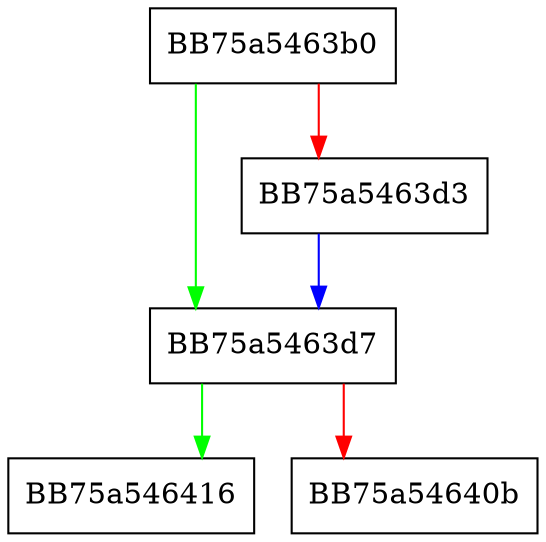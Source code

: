 digraph CCheckpoint {
  node [shape="box"];
  graph [splines=ortho];
  BB75a5463b0 -> BB75a5463d7 [color="green"];
  BB75a5463b0 -> BB75a5463d3 [color="red"];
  BB75a5463d3 -> BB75a5463d7 [color="blue"];
  BB75a5463d7 -> BB75a546416 [color="green"];
  BB75a5463d7 -> BB75a54640b [color="red"];
}